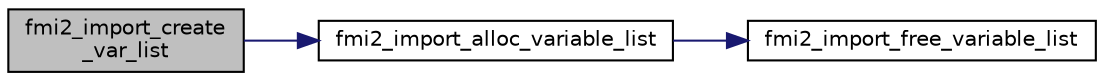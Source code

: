 digraph "fmi2_import_create_var_list"
{
  edge [fontname="Helvetica",fontsize="10",labelfontname="Helvetica",labelfontsize="10"];
  node [fontname="Helvetica",fontsize="10",shape=record];
  rankdir="LR";
  Node0 [label="fmi2_import_create\l_var_list",height=0.2,width=0.4,color="black", fillcolor="grey75", style="filled", fontcolor="black"];
  Node0 -> Node1 [color="midnightblue",fontsize="10",style="solid",fontname="Helvetica"];
  Node1 [label="fmi2_import_alloc_variable_list",height=0.2,width=0.4,color="black", fillcolor="white", style="filled",URL="$df/dae/group__fmi2__import__varlist.html#ga7b144735582b53a3501f2e9ada1509b1",tooltip="Allocate an empty list. "];
  Node1 -> Node2 [color="midnightblue",fontsize="10",style="solid",fontname="Helvetica"];
  Node2 [label="fmi2_import_free_variable_list",height=0.2,width=0.4,color="black", fillcolor="white", style="filled",URL="$df/dae/group__fmi2__import__varlist.html#ga1dcb75553b4e66d962f25f6472df602a",tooltip="Free a variable list. Note that variable lists are allocated dynamically and must be freed when not n..."];
}
